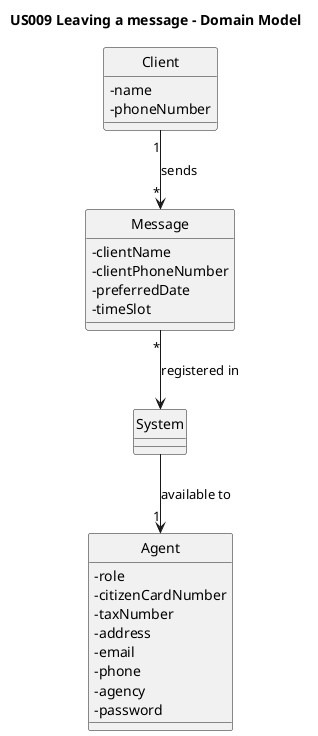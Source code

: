@startuml
skinparam monochrome true
skinparam packageStyle rectangle
skinparam shadowing false
skinparam classAttributeIconSize 0
hide circle
title US009 Leaving a message - Domain Model
class Client {
-name
-phoneNumber
}

class Agent {
-role
-citizenCardNumber
-taxNumber
-address
-email
-phone
-agency
-password
}

class System{
}

class Message {
-clientName
-clientPhoneNumber
-preferredDate
-timeSlot
}

Client "1" --> "*" Message : sends
Message "*" --> System : registered in
System --> "1" Agent : available to
@enduml